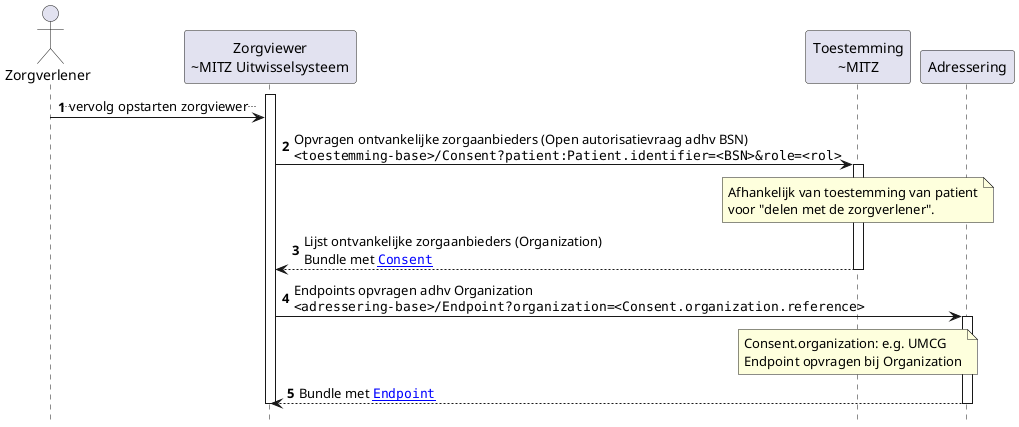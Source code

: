 @startuml
hide footbox
autonumber

actor Zorgverlener
participant "Zorgviewer\n~MITZ Uitwisselsysteem" as Zorgviewer
participant "Toestemming\n~MITZ" as Toestemming
participant Adressering

activate Zorgviewer
Zorgverlener->Zorgviewer: ..vervolg opstarten zorgviewer..
Zorgviewer->Toestemming: Opvragen ontvankelijke zorgaanbieders (Open autorisatievraag adhv BSN)\n""<toestemming-base>/Consent?patient:Patient.identifier=<BSN>&role=<rol>""
note over Toestemming: Afhankelijk van toestemming van patient\nvoor "delen met de zorgverlener".
activate Toestemming
Toestemming-->Zorgviewer: Lijst ontvankelijke zorgaanbieders (Organization)\nBundle met ""[[StructureDefinition-Consent.html Consent]]""
deactivate Toestemming

Zorgviewer->Adressering: Endpoints opvragen adhv Organization\n""<adressering-base>/Endpoint?organization=<Consent.organization.reference>""
note over Toestemming
  Consent.organization: e.g. UMCG
  Endpoint opvragen bij Organization
end note
activate Adressering
Adressering-->Zorgviewer: Bundle met ""[[StructureDefinition-Endpoint.html Endpoint]]""
deactivate Adressering

deactivate Zorgviewer

@enduml